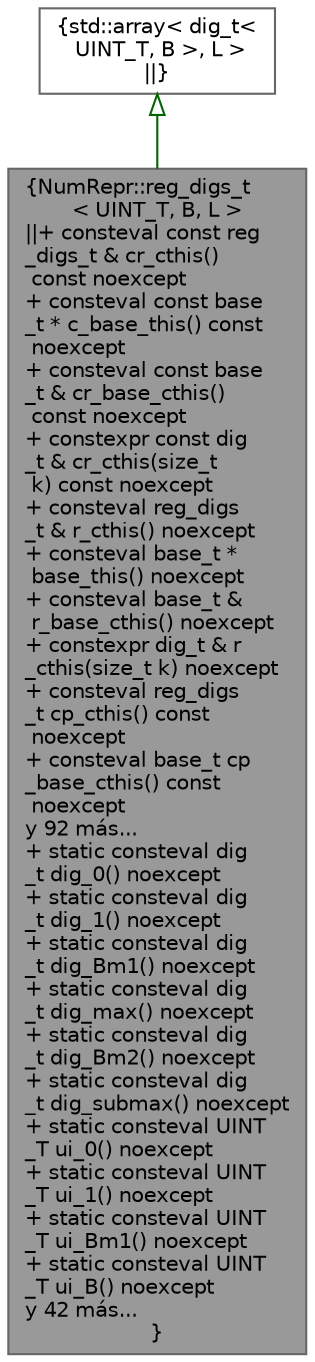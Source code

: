 digraph "NumRepr::reg_digs_t&lt; UINT_T, B, L &gt;"
{
 // INTERACTIVE_SVG=YES
 // LATEX_PDF_SIZE
  bgcolor="transparent";
  edge [fontname=Helvetica,fontsize=10,labelfontname=Helvetica,labelfontsize=10];
  node [fontname=Helvetica,fontsize=10,shape=box,height=0.2,width=0.4];
  Node1 [label="{NumRepr::reg_digs_t\l\< UINT_T, B, L \>\n||+ consteval const reg\l_digs_t & cr_cthis()\l const noexcept\l+ consteval const base\l_t * c_base_this() const\l noexcept\l+ consteval const base\l_t & cr_base_cthis()\l const noexcept\l+ constexpr const dig\l_t & cr_cthis(size_t\l k) const noexcept\l+ consteval reg_digs\l_t & r_cthis() noexcept\l+ consteval base_t *\l base_this() noexcept\l+ consteval base_t &\l r_base_cthis() noexcept\l+ constexpr dig_t & r\l_cthis(size_t k) noexcept\l+ consteval reg_digs\l_t cp_cthis() const\l noexcept\l+ consteval base_t cp\l_base_cthis() const\l noexcept\ly 92 más...\l+ static consteval dig\l_t dig_0() noexcept\l+ static consteval dig\l_t dig_1() noexcept\l+ static consteval dig\l_t dig_Bm1() noexcept\l+ static consteval dig\l_t dig_max() noexcept\l+ static consteval dig\l_t dig_Bm2() noexcept\l+ static consteval dig\l_t dig_submax() noexcept\l+ static consteval UINT\l_T ui_0() noexcept\l+ static consteval UINT\l_T ui_1() noexcept\l+ static consteval UINT\l_T ui_Bm1() noexcept\l+ static consteval UINT\l_T ui_B() noexcept\ly 42 más...\l}",height=0.2,width=0.4,color="gray40", fillcolor="grey60", style="filled", fontcolor="black",tooltip=" "];
  Node2 -> Node1 [dir="back",color="darkgreen",style="solid",arrowtail="onormal"];
  Node2 [label="{std::array\< dig_t\<\l UINT_T, B \>, L \>\n||}",height=0.2,width=0.4,color="gray40", fillcolor="white", style="filled",tooltip=" "];
}
